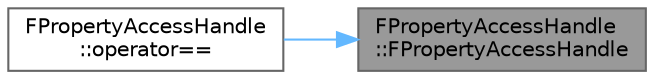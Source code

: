 digraph "FPropertyAccessHandle::FPropertyAccessHandle"
{
 // INTERACTIVE_SVG=YES
 // LATEX_PDF_SIZE
  bgcolor="transparent";
  edge [fontname=Helvetica,fontsize=10,labelfontname=Helvetica,labelfontsize=10];
  node [fontname=Helvetica,fontsize=10,shape=box,height=0.2,width=0.4];
  rankdir="RL";
  Node1 [id="Node000001",label="FPropertyAccessHandle\l::FPropertyAccessHandle",height=0.2,width=0.4,color="gray40", fillcolor="grey60", style="filled", fontcolor="black",tooltip=" "];
  Node1 -> Node2 [id="edge1_Node000001_Node000002",dir="back",color="steelblue1",style="solid",tooltip=" "];
  Node2 [id="Node000002",label="FPropertyAccessHandle\l::operator==",height=0.2,width=0.4,color="grey40", fillcolor="white", style="filled",URL="$d6/d51/structFPropertyAccessHandle.html#a84a25edc8ecec78872a5b7fec833a806",tooltip=" "];
}
